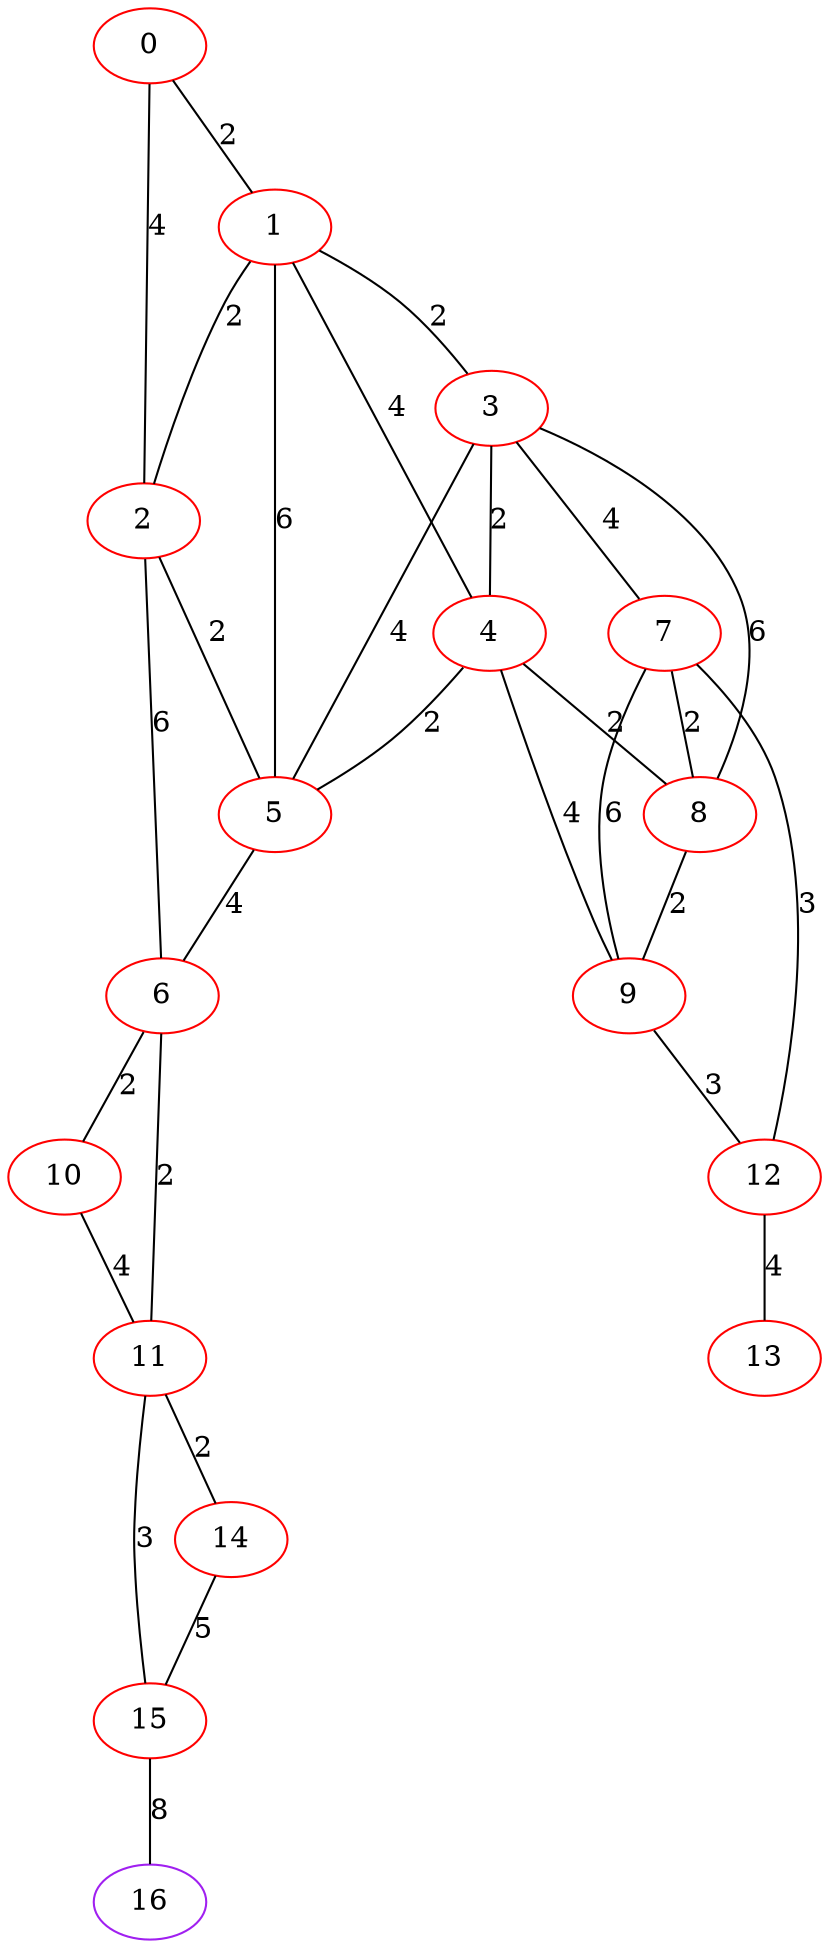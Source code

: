 graph "" {
0 [color=red, weight=1];
1 [color=red, weight=1];
2 [color=red, weight=1];
3 [color=red, weight=1];
4 [color=red, weight=1];
5 [color=red, weight=1];
6 [color=red, weight=1];
7 [color=red, weight=1];
8 [color=red, weight=1];
9 [color=red, weight=1];
10 [color=red, weight=1];
11 [color=red, weight=1];
12 [color=red, weight=1];
13 [color=red, weight=1];
14 [color=red, weight=1];
15 [color=red, weight=1];
16 [color=purple, weight=4];
0 -- 1  [key=0, label=2];
0 -- 2  [key=0, label=4];
1 -- 2  [key=0, label=2];
1 -- 3  [key=0, label=2];
1 -- 4  [key=0, label=4];
1 -- 5  [key=0, label=6];
2 -- 5  [key=0, label=2];
2 -- 6  [key=0, label=6];
3 -- 8  [key=0, label=6];
3 -- 4  [key=0, label=2];
3 -- 5  [key=0, label=4];
3 -- 7  [key=0, label=4];
4 -- 8  [key=0, label=2];
4 -- 9  [key=0, label=4];
4 -- 5  [key=0, label=2];
5 -- 6  [key=0, label=4];
6 -- 11  [key=0, label=2];
6 -- 10  [key=0, label=2];
7 -- 8  [key=0, label=2];
7 -- 9  [key=0, label=6];
7 -- 12  [key=0, label=3];
8 -- 9  [key=0, label=2];
9 -- 12  [key=0, label=3];
10 -- 11  [key=0, label=4];
11 -- 14  [key=0, label=2];
11 -- 15  [key=0, label=3];
12 -- 13  [key=0, label=4];
14 -- 15  [key=0, label=5];
15 -- 16  [key=0, label=8];
}
